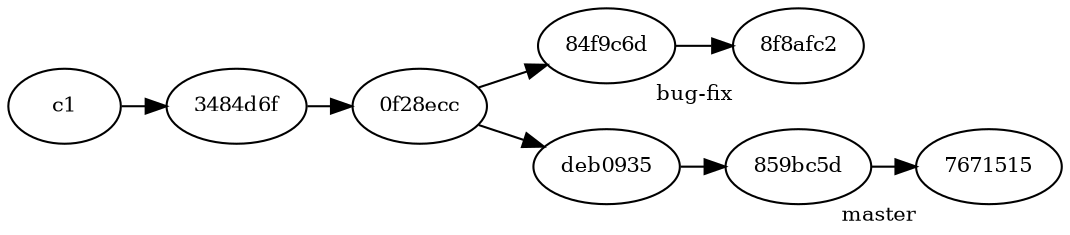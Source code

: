 digraph branch 
{
  rankdir=LR
  ranksep=0.3
  nodesep=0.3
  node [fontsize=10,]
  c2 [label = "3484d6f"]
  c3 [label = "0f28ecc"]
  c4 [label = "84f9c6d"]
  c5 [label = "8f8afc2", xlabel="bug-fix"]
  c6 [label = "deb0935"]
  c7 [label = "859bc5d"]
  c8 [label = "7671515", xlabel="master"]



  c1 -> c2 -> c3 -> c4 -> c5
  c3 -> c6 -> c7  -> c8
}